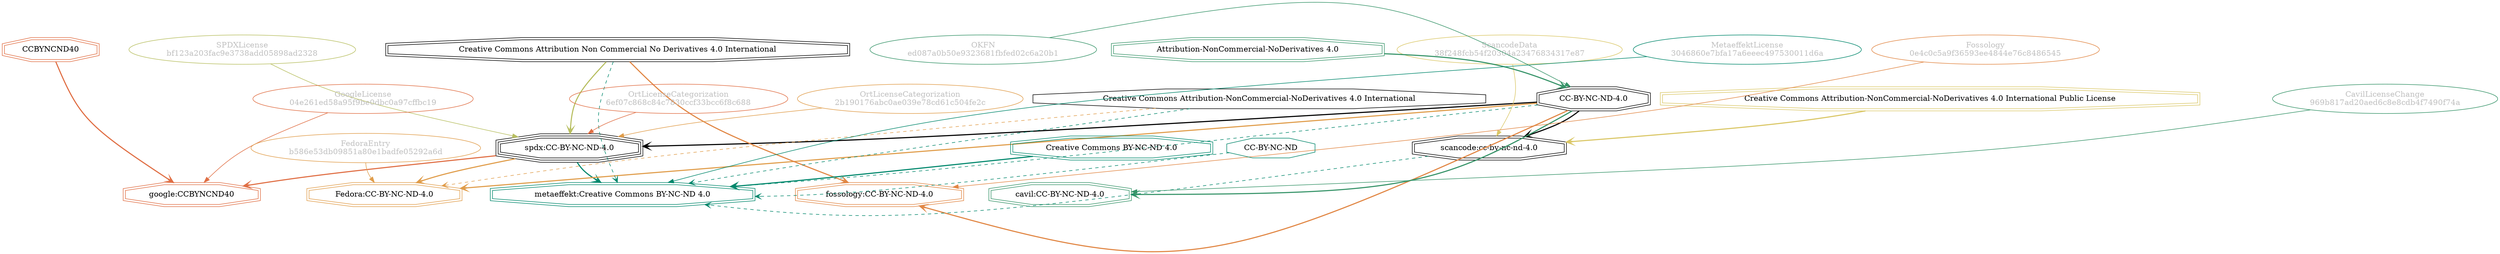 strict digraph {
    node [shape=box];
    graph [splines=curved];
    938 [label="SPDXLicense\nbf123a203fac9e3738add05898ad2328"
        ,fontcolor=gray
        ,color="#b8bf62"
        ,fillcolor="beige;1"
        ,shape=ellipse];
    939 [label="spdx:CC-BY-NC-ND-4.0"
        ,shape=tripleoctagon];
    940 [label="CC-BY-NC-ND-4.0"
        ,shape=doubleoctagon];
    941 [label="Creative Commons Attribution Non Commercial No Derivatives 4.0 International"
        ,shape=doubleoctagon];
    5402 [label="GoogleLicense\n04e261ed58a95f9be0dbc0a97cffbc19"
         ,fontcolor=gray
         ,color="#e06f45"
         ,fillcolor="beige;1"
         ,shape=ellipse];
    5403 [label="google:CCBYNCND40"
         ,color="#e06f45"
         ,shape=doubleoctagon];
    5404 [label=CCBYNCND40
         ,color="#e06f45"
         ,shape=doubleoctagon];
    6127 [label="FedoraEntry\nb586e53db09851a80e1badfe05292a6d"
         ,fontcolor=gray
         ,color="#e09d4b"
         ,fillcolor="beige;1"
         ,shape=ellipse];
    6128 [label="Fedora:CC-BY-NC-ND-4.0"
         ,color="#e09d4b"
         ,shape=doubleoctagon];
    6129 [label="Creative Commons Attribution-NonCommercial-NoDerivatives 4.0 International"
         ,shape=octagon];
    13360 [label="ScancodeData\n38f248fcb54f20304a23476834317e87"
          ,fontcolor=gray
          ,color="#dac767"
          ,fillcolor="beige;1"
          ,shape=ellipse];
    13361 [label="scancode:cc-by-nc-nd-4.0"
          ,shape=doubleoctagon];
    13362 [label="Creative Commons Attribution-NonCommercial-NoDerivatives 4.0 International Public License"
          ,color="#dac767"
          ,shape=doubleoctagon];
    27302 [label="Fossology\n0e4c0c5a9f36593ee4844e76c8486545"
          ,fontcolor=gray
          ,color="#e18745"
          ,fillcolor="beige;1"
          ,shape=ellipse];
    27303 [label="fossology:CC-BY-NC-ND-4.0"
          ,color="#e18745"
          ,shape=doubleoctagon];
    28258 [label="OKFN\ned087a0b50e9323681fbfed02c6a20b1"
          ,fontcolor=gray
          ,color="#379469"
          ,fillcolor="beige;1"
          ,shape=ellipse];
    28259 [label="Attribution-NonCommercial-NoDerivatives 4.0"
          ,color="#379469"
          ,shape=doubleoctagon];
    28585 [label="OrtLicenseCategorization\n6ef07c868c84c7830ccf33bcc6f8c688"
          ,fontcolor=gray
          ,color="#e06f45"
          ,fillcolor="beige;1"
          ,shape=ellipse];
    35414 [label="OrtLicenseCategorization\n2b190176abc0ae039e78cd61c504fe2c"
          ,fontcolor=gray
          ,color="#e09d4b"
          ,fillcolor="beige;1"
          ,shape=ellipse];
    36577 [label="CavilLicenseChange\n969b817ad20aed6c8e8cdb4f7490f74a"
          ,fontcolor=gray
          ,color="#379469"
          ,fillcolor="beige;1"
          ,shape=ellipse];
    36578 [label="cavil:CC-BY-NC-ND-4.0"
          ,color="#379469"
          ,shape=doubleoctagon];
    40202 [label="MetaeffektLicense\n3046860e7bfa17a6eeec497530011d6a"
          ,fontcolor=gray
          ,color="#00876c"
          ,fillcolor="beige;1"
          ,shape=ellipse];
    40203 [label="metaeffekt:Creative Commons BY-NC-ND 4.0"
          ,color="#00876c"
          ,shape=doubleoctagon];
    40204 [label="Creative Commons BY-NC-ND 4.0"
          ,color="#00876c"
          ,shape=doubleoctagon];
    40205 [label="CC-BY-NC-ND"
          ,color="#00876c"
          ,shape=octagon];
    938 -> 939 [weight=0.5
               ,color="#b8bf62"];
    939 -> 5403 [style=bold
                ,arrowhead=vee
                ,weight=0.7
                ,color="#e06f45"];
    939 -> 6128 [style=bold
                ,arrowhead=vee
                ,weight=0.7
                ,color="#e09d4b"];
    939 -> 40203 [style=bold
                 ,arrowhead=vee
                 ,weight=0.7
                 ,color="#00876c"];
    940 -> 939 [style=bold
               ,arrowhead=vee
               ,weight=0.7];
    940 -> 6128 [style=bold
                ,arrowhead=vee
                ,weight=0.7
                ,color="#e09d4b"];
    940 -> 13361 [style=bold
                 ,arrowhead=vee
                 ,weight=0.7];
    940 -> 27303 [style=bold
                 ,arrowhead=vee
                 ,weight=0.7
                 ,color="#e18745"];
    940 -> 36578 [style=bold
                 ,arrowhead=vee
                 ,weight=0.7
                 ,color="#379469"];
    940 -> 36578 [style=bold
                 ,arrowhead=vee
                 ,weight=0.7
                 ,color="#379469"];
    940 -> 40203 [style=dashed
                 ,arrowhead=vee
                 ,weight=0.5
                 ,color="#00876c"];
    941 -> 939 [style=bold
               ,arrowhead=vee
               ,weight=0.7
               ,color="#b8bf62"];
    941 -> 27303 [style=bold
                 ,arrowhead=vee
                 ,weight=0.7
                 ,color="#e18745"];
    941 -> 40203 [style=dashed
                 ,arrowhead=vee
                 ,weight=0.5
                 ,color="#00876c"];
    5402 -> 5403 [weight=0.5
                 ,color="#e06f45"];
    5404 -> 5403 [style=bold
                 ,arrowhead=vee
                 ,weight=0.7
                 ,color="#e06f45"];
    6127 -> 6128 [weight=0.5
                 ,color="#e09d4b"];
    6129 -> 6128 [style=dashed
                 ,arrowhead=vee
                 ,weight=0.5
                 ,color="#e09d4b"];
    6129 -> 40203 [style=dashed
                  ,arrowhead=vee
                  ,weight=0.5
                  ,color="#00876c"];
    13360 -> 13361 [weight=0.5
                   ,color="#dac767"];
    13361 -> 40203 [style=dashed
                   ,arrowhead=vee
                   ,weight=0.5
                   ,color="#00876c"];
    13362 -> 13361 [style=bold
                   ,arrowhead=vee
                   ,weight=0.7
                   ,color="#dac767"];
    27302 -> 27303 [weight=0.5
                   ,color="#e18745"];
    28258 -> 940 [weight=0.5
                 ,color="#379469"];
    28259 -> 940 [style=bold
                 ,arrowhead=vee
                 ,weight=0.7
                 ,color="#379469"];
    28585 -> 939 [weight=0.5
                 ,color="#e06f45"];
    35414 -> 939 [weight=0.5
                 ,color="#e09d4b"];
    36577 -> 36578 [weight=0.5
                   ,color="#379469"];
    40202 -> 40203 [weight=0.5
                   ,color="#00876c"];
    40204 -> 40203 [style=bold
                   ,arrowhead=vee
                   ,weight=0.7
                   ,color="#00876c"];
    40204 -> 40203 [style=bold
                   ,arrowhead=vee
                   ,weight=0.7
                   ,color="#00876c"];
    40205 -> 40203 [style=dashed
                   ,arrowhead=vee
                   ,weight=0.5
                   ,color="#00876c"];
}
